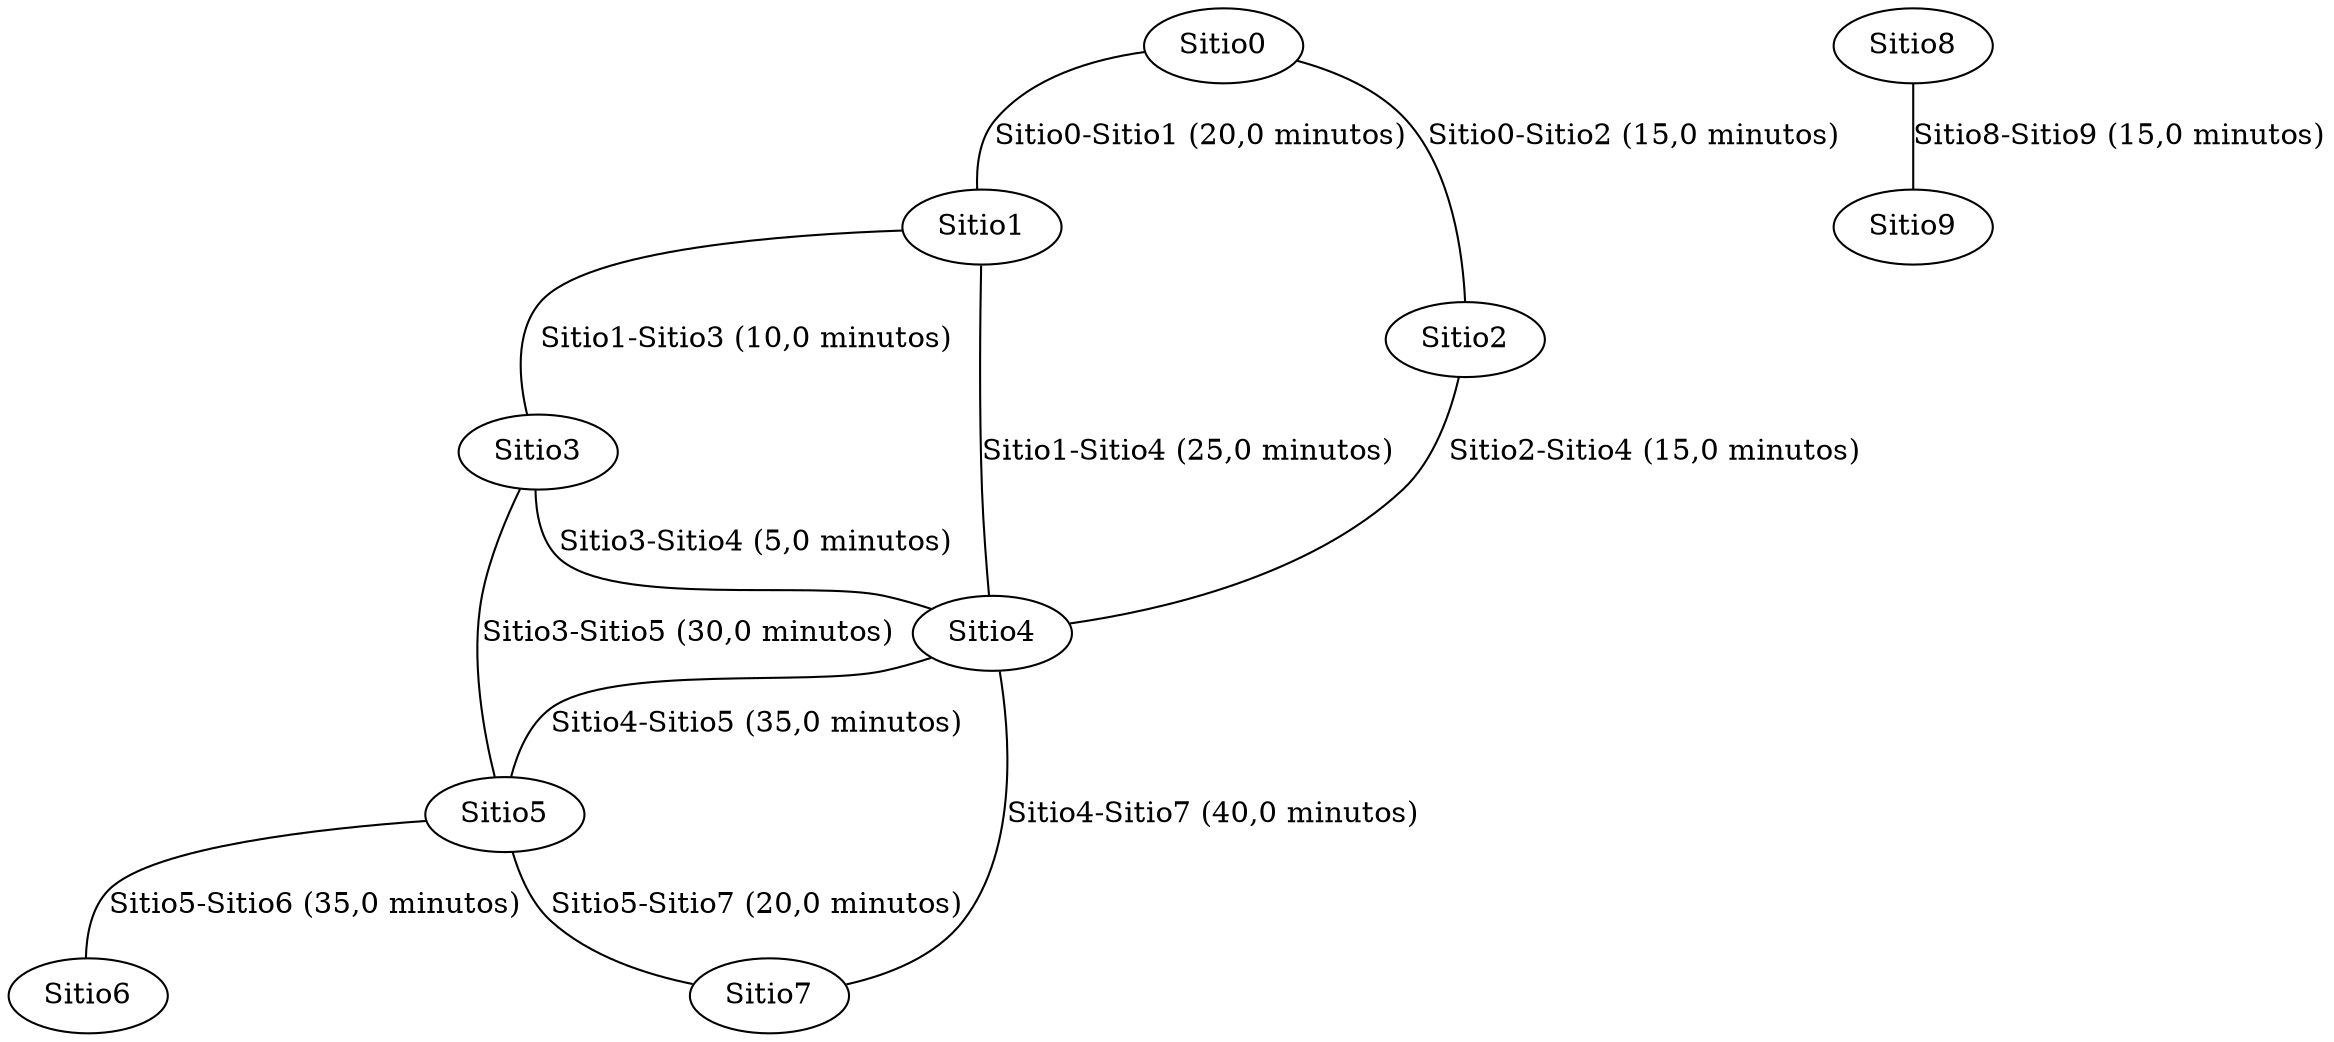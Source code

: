 strict graph G {
  1 [ label="Sitio0" ];
  2 [ label="Sitio1" ];
  3 [ label="Sitio2" ];
  4 [ label="Sitio3" ];
  5 [ label="Sitio4" ];
  6 [ label="Sitio5" ];
  7 [ label="Sitio6" ];
  8 [ label="Sitio7" ];
  9 [ label="Sitio8" ];
  10 [ label="Sitio9" ];
  1 -- 2 [ label="Sitio0-Sitio1 (20,0 minutos)" ];
  1 -- 3 [ label="Sitio0-Sitio2 (15,0 minutos)" ];
  2 -- 4 [ label="Sitio1-Sitio3 (10,0 minutos)" ];
  2 -- 5 [ label="Sitio1-Sitio4 (25,0 minutos)" ];
  3 -- 5 [ label="Sitio2-Sitio4 (15,0 minutos)" ];
  4 -- 5 [ label="Sitio3-Sitio4 (5,0 minutos)" ];
  4 -- 6 [ label="Sitio3-Sitio5 (30,0 minutos)" ];
  5 -- 6 [ label="Sitio4-Sitio5 (35,0 minutos)" ];
  5 -- 8 [ label="Sitio4-Sitio7 (40,0 minutos)" ];
  6 -- 7 [ label="Sitio5-Sitio6 (35,0 minutos)" ];
  6 -- 8 [ label="Sitio5-Sitio7 (20,0 minutos)" ];
  9 -- 10 [ label="Sitio8-Sitio9 (15,0 minutos)" ];
}
